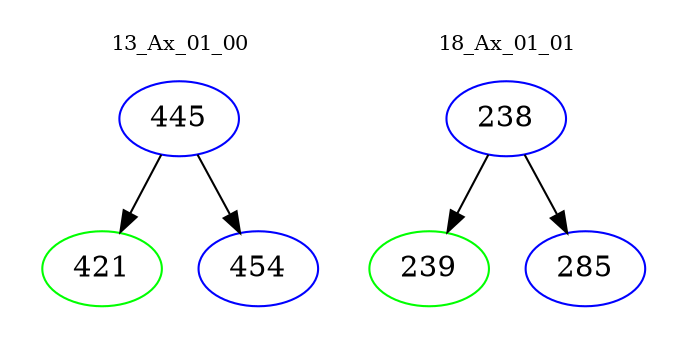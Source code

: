 digraph{
subgraph cluster_0 {
color = white
label = "13_Ax_01_00";
fontsize=10;
T0_445 [label="445", color="blue"]
T0_445 -> T0_421 [color="black"]
T0_421 [label="421", color="green"]
T0_445 -> T0_454 [color="black"]
T0_454 [label="454", color="blue"]
}
subgraph cluster_1 {
color = white
label = "18_Ax_01_01";
fontsize=10;
T1_238 [label="238", color="blue"]
T1_238 -> T1_239 [color="black"]
T1_239 [label="239", color="green"]
T1_238 -> T1_285 [color="black"]
T1_285 [label="285", color="blue"]
}
}
